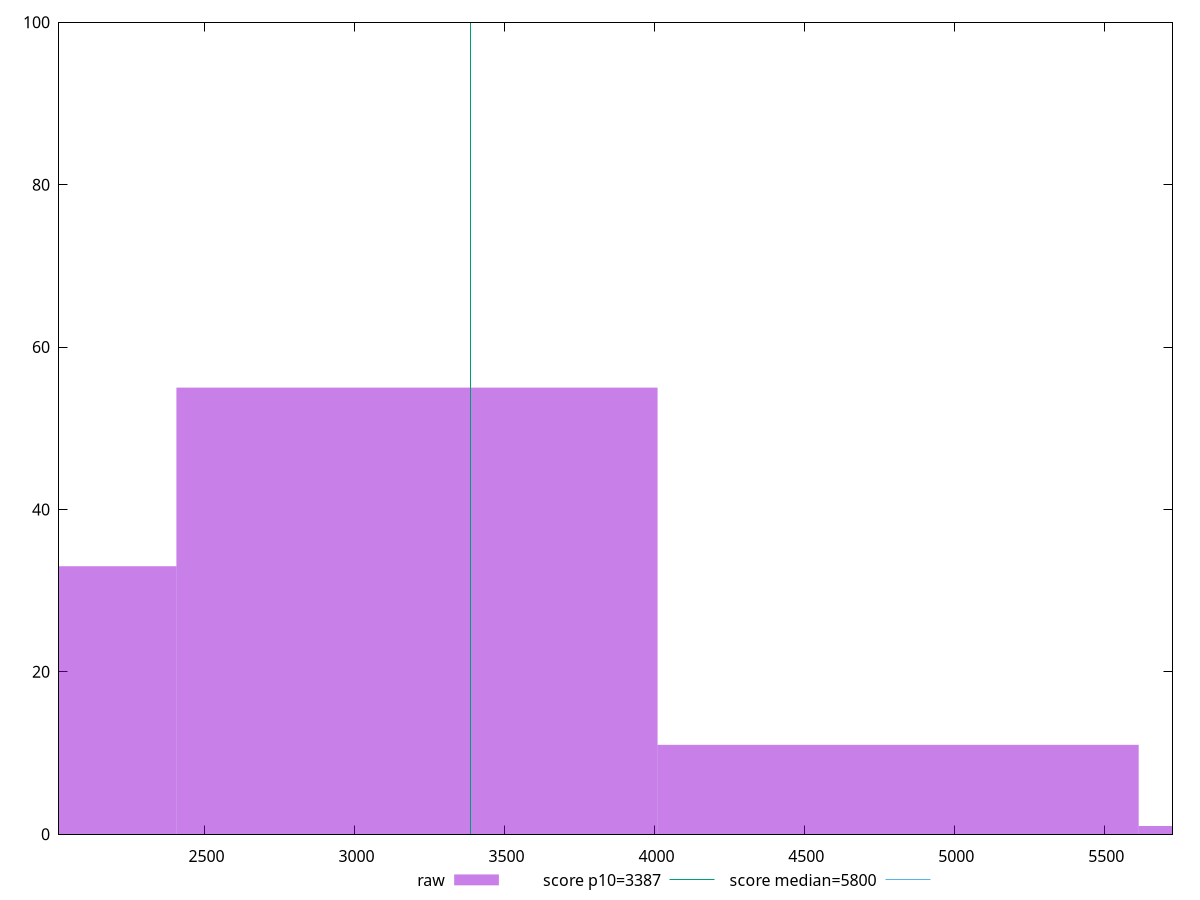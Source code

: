 reset

$raw <<EOF
4812.621958151043 11
3208.414638767362 55
1604.207319383681 33
6416.829277534724 1
EOF

set key outside below
set boxwidth 1604.207319383681
set xrange [2014.880375999669:5727.350779999637]
set yrange [0:100]
set trange [0:100]
set style fill transparent solid 0.5 noborder

set parametric
set terminal svg size 640, 490 enhanced background rgb 'white'
set output "report_00015_2021-02-09T16-11-33.973Z/speed-index/samples/pages+cached+noadtech+nomedia/raw/histogram.svg"

plot $raw title "raw" with boxes, \
     3387,t title "score p10=3387", \
     5800,t title "score median=5800"

reset
